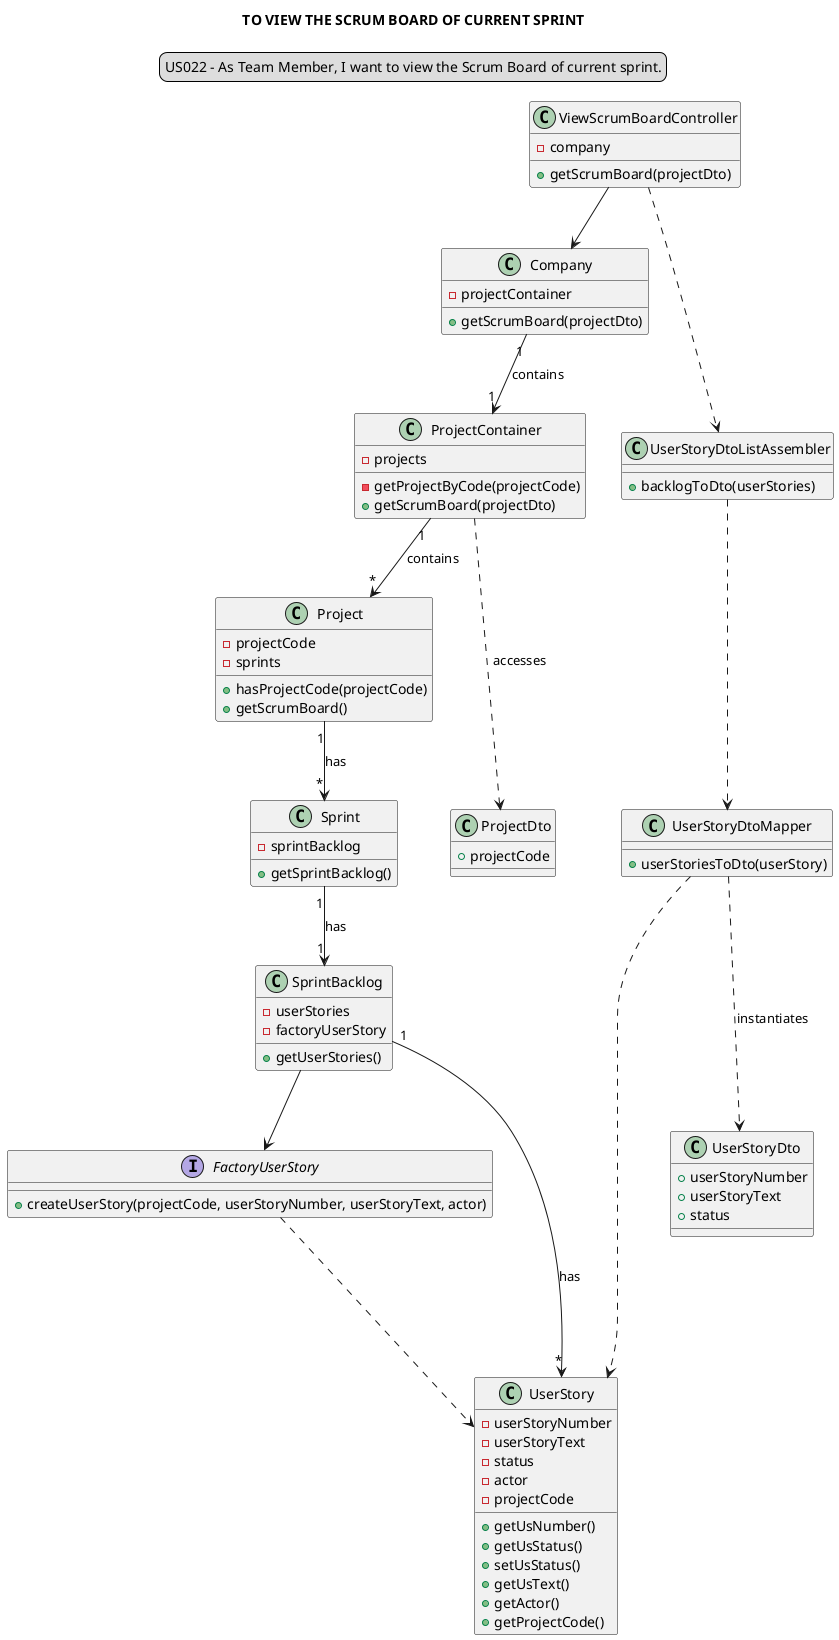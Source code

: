 @startuml

skinparam sequenceMessageAlign center
title TO VIEW THE SCRUM BOARD OF CURRENT SPRINT
legend top
US022 - As Team Member, I want to view the Scrum Board of current sprint.
end legend

class ViewScrumBoardController
class Company
class ProjectContainer
class Project
class Sprint
class SprintBacklog
class ProjectDto
interface FactoryUserStory
class UserStory
class UserStoryDtoListAssembler
class UserStoryDtoMapper
class UserStoryDto

class ViewScrumBoardController {
-company
+getScrumBoard(projectDto)
}

class Company {
-projectContainer
+getScrumBoard(projectDto)
}

class ProjectContainer {
-projects
-getProjectByCode(projectCode)
+getScrumBoard(projectDto)
}

class Project {
-projectCode
-sprints
+hasProjectCode(projectCode)
+getScrumBoard()
}

class Sprint {
-sprintBacklog
+getSprintBacklog()
}

class SprintBacklog {
-userStories
-factoryUserStory
+getUserStories()
}

class ProjectDto {
+projectCode
}

interface FactoryUserStory {
+createUserStory(projectCode, userStoryNumber, userStoryText, actor)
}

class UserStory {
-userStoryNumber
-userStoryText
-status
-actor
-projectCode
+getUsNumber()
+getUsStatus()
+setUsStatus()
+getUsText()
+getActor()
+getProjectCode()
}

class UserStoryDto {
+userStoryNumber
+userStoryText
+status
}

class UserStoryDtoMapper {
+userStoriesToDto(userStory)
}

class UserStoryDtoListAssembler {
+backlogToDto(userStories)
}

"ViewScrumBoardController" --> "Company"
"Company" "1" --> "1" "ProjectContainer": contains
"ProjectContainer" "1" --> "*" "Project": contains
"Project" "1" --> "*" "Sprint": has
"Sprint" "1" --> "1" "SprintBacklog": has
"SprintBacklog" --> "FactoryUserStory"
"SprintBacklog" "1" --> "*" "UserStory": has
"FactoryUserStory" .--> "UserStory"
"ProjectContainer" .--> "ProjectDto": accesses
"ViewScrumBoardController" .--> "UserStoryDtoListAssembler"
"UserStoryDtoListAssembler" .--> "UserStoryDtoMapper"
"UserStoryDtoMapper" .--> "UserStoryDto": instantiates
"UserStoryDtoMapper" .--> "UserStory"

@enduml